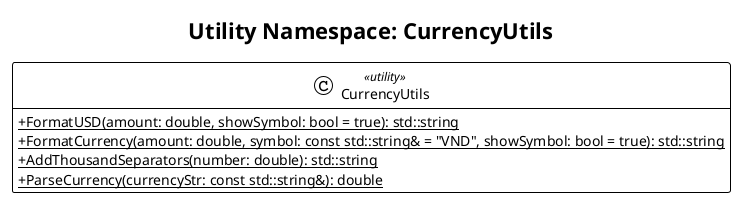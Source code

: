 @startuml
!theme plain
skinparam classAttributeIconSize 0
hide empty members
title Utility Namespace: CurrencyUtils

class CurrencyUtils <<utility>> {
  + {static} FormatUSD(amount: double, showSymbol: bool = true): std::string
  + {static} FormatCurrency(amount: double, symbol: const std::string& = "VND", showSymbol: bool = true): std::string
  + {static} AddThousandSeparators(number: double): std::string
  + {static} ParseCurrency(currencyStr: const std::string&): double
}

@enduml